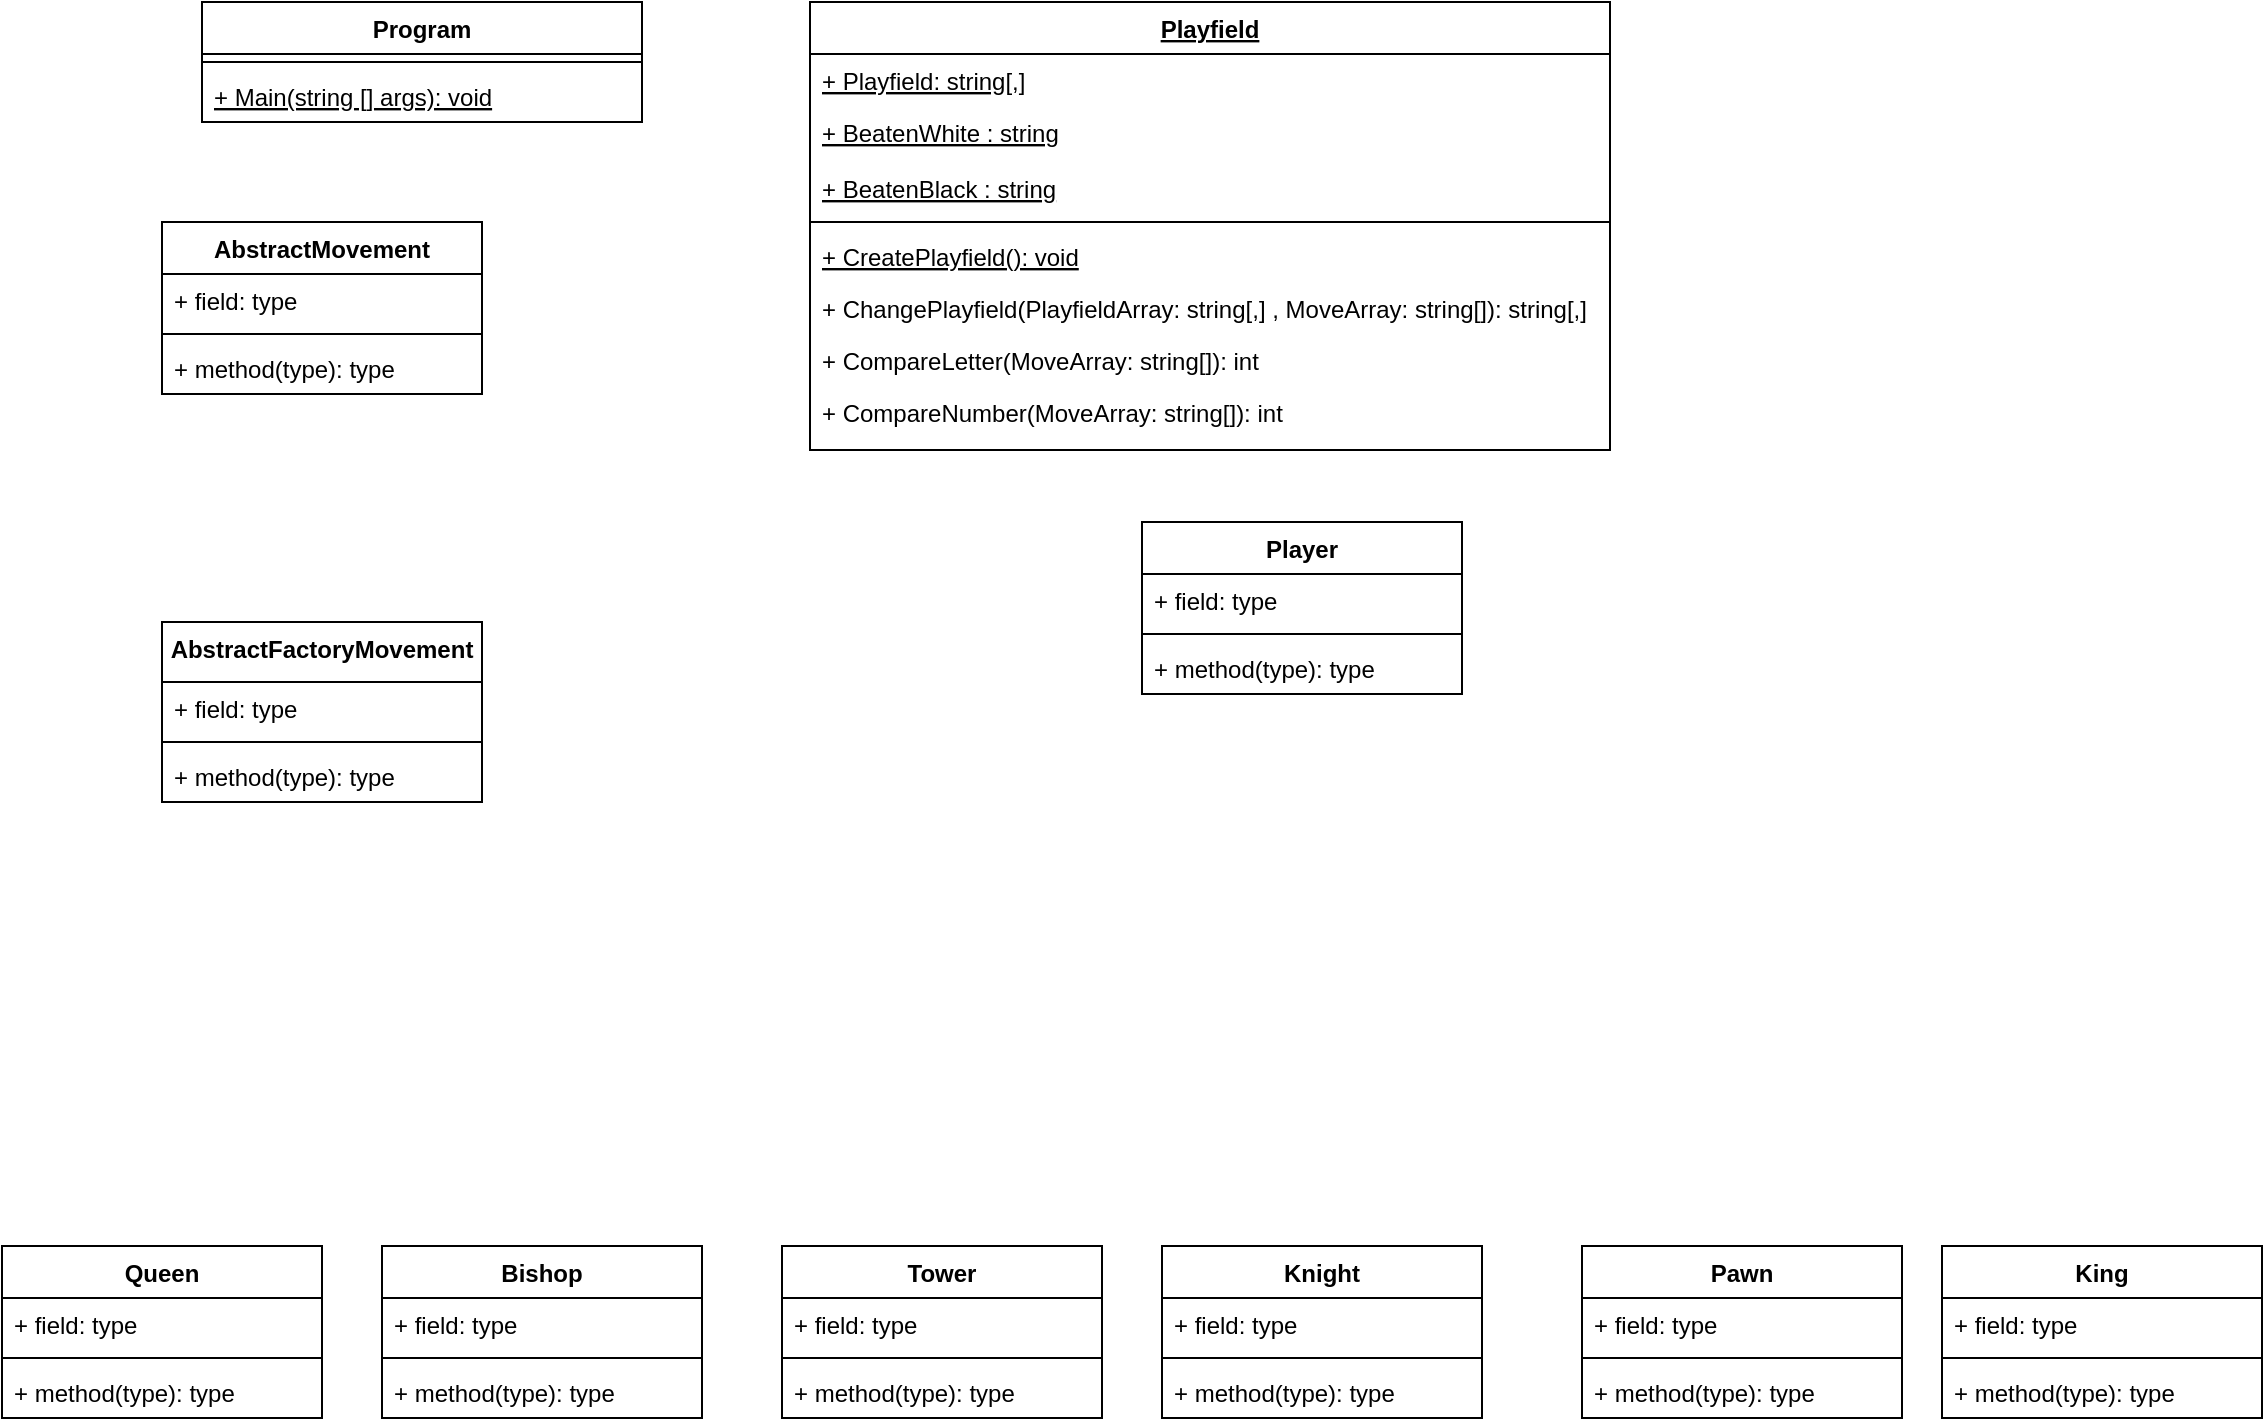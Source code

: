 <mxfile version="15.8.8" type="github">
  <diagram id="C5RBs43oDa-KdzZeNtuy" name="Page-1">
    <mxGraphModel dx="1422" dy="762" grid="1" gridSize="10" guides="1" tooltips="1" connect="1" arrows="1" fold="1" page="1" pageScale="1" pageWidth="827" pageHeight="1169" math="0" shadow="0">
      <root>
        <mxCell id="WIyWlLk6GJQsqaUBKTNV-0" />
        <mxCell id="WIyWlLk6GJQsqaUBKTNV-1" parent="WIyWlLk6GJQsqaUBKTNV-0" />
        <mxCell id="Tf17XKY55SGZhRPZg_UY-4" value="Program" style="swimlane;fontStyle=1;align=center;verticalAlign=top;childLayout=stackLayout;horizontal=1;startSize=26;horizontalStack=0;resizeParent=1;resizeParentMax=0;resizeLast=0;collapsible=1;marginBottom=0;" parent="WIyWlLk6GJQsqaUBKTNV-1" vertex="1">
          <mxGeometry x="110" y="30" width="220" height="60" as="geometry" />
        </mxCell>
        <mxCell id="Tf17XKY55SGZhRPZg_UY-6" value="" style="line;strokeWidth=1;fillColor=none;align=left;verticalAlign=middle;spacingTop=-1;spacingLeft=3;spacingRight=3;rotatable=0;labelPosition=right;points=[];portConstraint=eastwest;" parent="Tf17XKY55SGZhRPZg_UY-4" vertex="1">
          <mxGeometry y="26" width="220" height="8" as="geometry" />
        </mxCell>
        <mxCell id="Tf17XKY55SGZhRPZg_UY-7" value="+ Main(string [] args): void" style="text;strokeColor=none;fillColor=none;align=left;verticalAlign=top;spacingLeft=4;spacingRight=4;overflow=hidden;rotatable=0;points=[[0,0.5],[1,0.5]];portConstraint=eastwest;fontStyle=4" parent="Tf17XKY55SGZhRPZg_UY-4" vertex="1">
          <mxGeometry y="34" width="220" height="26" as="geometry" />
        </mxCell>
        <mxCell id="Tf17XKY55SGZhRPZg_UY-8" value="Playfield" style="swimlane;fontStyle=5;align=center;verticalAlign=top;childLayout=stackLayout;horizontal=1;startSize=26;horizontalStack=0;resizeParent=1;resizeParentMax=0;resizeLast=0;collapsible=1;marginBottom=0;" parent="WIyWlLk6GJQsqaUBKTNV-1" vertex="1">
          <mxGeometry x="414" y="30" width="400" height="224" as="geometry">
            <mxRectangle x="420" y="130" width="80" height="26" as="alternateBounds" />
          </mxGeometry>
        </mxCell>
        <mxCell id="4JJJEsUjq_ikRtq-0ztY-24" value="+ Playfield: string[,]" style="text;strokeColor=none;fillColor=none;align=left;verticalAlign=top;spacingLeft=4;spacingRight=4;overflow=hidden;rotatable=0;points=[[0,0.5],[1,0.5]];portConstraint=eastwest;fontStyle=4" vertex="1" parent="Tf17XKY55SGZhRPZg_UY-8">
          <mxGeometry y="26" width="400" height="26" as="geometry" />
        </mxCell>
        <mxCell id="Tf17XKY55SGZhRPZg_UY-9" value="+ BeatenWhite : string&#xa;" style="text;strokeColor=none;fillColor=none;align=left;verticalAlign=top;spacingLeft=4;spacingRight=4;overflow=hidden;rotatable=0;points=[[0,0.5],[1,0.5]];portConstraint=eastwest;fontStyle=4" parent="Tf17XKY55SGZhRPZg_UY-8" vertex="1">
          <mxGeometry y="52" width="400" height="28" as="geometry" />
        </mxCell>
        <mxCell id="4JJJEsUjq_ikRtq-0ztY-25" value="+ BeatenBlack : string&#xa;" style="text;strokeColor=none;fillColor=none;align=left;verticalAlign=top;spacingLeft=4;spacingRight=4;overflow=hidden;rotatable=0;points=[[0,0.5],[1,0.5]];portConstraint=eastwest;fontStyle=4" vertex="1" parent="Tf17XKY55SGZhRPZg_UY-8">
          <mxGeometry y="80" width="400" height="26" as="geometry" />
        </mxCell>
        <mxCell id="Tf17XKY55SGZhRPZg_UY-10" value="" style="line;strokeWidth=1;fillColor=none;align=left;verticalAlign=middle;spacingTop=-1;spacingLeft=3;spacingRight=3;rotatable=0;labelPosition=right;points=[];portConstraint=eastwest;" parent="Tf17XKY55SGZhRPZg_UY-8" vertex="1">
          <mxGeometry y="106" width="400" height="8" as="geometry" />
        </mxCell>
        <mxCell id="Tf17XKY55SGZhRPZg_UY-11" value="+ CreatePlayfield(): void&#xa;" style="text;strokeColor=none;fillColor=none;align=left;verticalAlign=top;spacingLeft=4;spacingRight=4;overflow=hidden;rotatable=0;points=[[0,0.5],[1,0.5]];portConstraint=eastwest;fontStyle=4" parent="Tf17XKY55SGZhRPZg_UY-8" vertex="1">
          <mxGeometry y="114" width="400" height="26" as="geometry" />
        </mxCell>
        <mxCell id="4JJJEsUjq_ikRtq-0ztY-23" value="+ ChangePlayfield(PlayfieldArray: string[,] , MoveArray: string[]): string[,]" style="text;strokeColor=none;fillColor=none;align=left;verticalAlign=top;spacingLeft=4;spacingRight=4;overflow=hidden;rotatable=0;points=[[0,0.5],[1,0.5]];portConstraint=eastwest;" vertex="1" parent="Tf17XKY55SGZhRPZg_UY-8">
          <mxGeometry y="140" width="400" height="26" as="geometry" />
        </mxCell>
        <mxCell id="4JJJEsUjq_ikRtq-0ztY-22" value="+ CompareLetter(MoveArray: string[]): int" style="text;strokeColor=none;fillColor=none;align=left;verticalAlign=top;spacingLeft=4;spacingRight=4;overflow=hidden;rotatable=0;points=[[0,0.5],[1,0.5]];portConstraint=eastwest;" vertex="1" parent="Tf17XKY55SGZhRPZg_UY-8">
          <mxGeometry y="166" width="400" height="26" as="geometry" />
        </mxCell>
        <mxCell id="4JJJEsUjq_ikRtq-0ztY-21" value="+ CompareNumber(MoveArray: string[]): int" style="text;strokeColor=none;fillColor=none;align=left;verticalAlign=top;spacingLeft=4;spacingRight=4;overflow=hidden;rotatable=0;points=[[0,0.5],[1,0.5]];portConstraint=eastwest;" vertex="1" parent="Tf17XKY55SGZhRPZg_UY-8">
          <mxGeometry y="192" width="400" height="32" as="geometry" />
        </mxCell>
        <mxCell id="MZ91Y8E_xrkJp-yLHan--0" value="AbstractMovement" style="swimlane;fontStyle=1;align=center;verticalAlign=top;childLayout=stackLayout;horizontal=1;startSize=26;horizontalStack=0;resizeParent=1;resizeParentMax=0;resizeLast=0;collapsible=1;marginBottom=0;" parent="WIyWlLk6GJQsqaUBKTNV-1" vertex="1">
          <mxGeometry x="90" y="140" width="160" height="86" as="geometry" />
        </mxCell>
        <mxCell id="MZ91Y8E_xrkJp-yLHan--1" value="+ field: type" style="text;strokeColor=none;fillColor=none;align=left;verticalAlign=top;spacingLeft=4;spacingRight=4;overflow=hidden;rotatable=0;points=[[0,0.5],[1,0.5]];portConstraint=eastwest;" parent="MZ91Y8E_xrkJp-yLHan--0" vertex="1">
          <mxGeometry y="26" width="160" height="26" as="geometry" />
        </mxCell>
        <mxCell id="MZ91Y8E_xrkJp-yLHan--2" value="" style="line;strokeWidth=1;fillColor=none;align=left;verticalAlign=middle;spacingTop=-1;spacingLeft=3;spacingRight=3;rotatable=0;labelPosition=right;points=[];portConstraint=eastwest;" parent="MZ91Y8E_xrkJp-yLHan--0" vertex="1">
          <mxGeometry y="52" width="160" height="8" as="geometry" />
        </mxCell>
        <mxCell id="MZ91Y8E_xrkJp-yLHan--3" value="+ method(type): type" style="text;strokeColor=none;fillColor=none;align=left;verticalAlign=top;spacingLeft=4;spacingRight=4;overflow=hidden;rotatable=0;points=[[0,0.5],[1,0.5]];portConstraint=eastwest;" parent="MZ91Y8E_xrkJp-yLHan--0" vertex="1">
          <mxGeometry y="60" width="160" height="26" as="geometry" />
        </mxCell>
        <mxCell id="MZ91Y8E_xrkJp-yLHan--4" value="Player" style="swimlane;fontStyle=1;align=center;verticalAlign=top;childLayout=stackLayout;horizontal=1;startSize=26;horizontalStack=0;resizeParent=1;resizeParentMax=0;resizeLast=0;collapsible=1;marginBottom=0;" parent="WIyWlLk6GJQsqaUBKTNV-1" vertex="1">
          <mxGeometry x="580" y="290" width="160" height="86" as="geometry" />
        </mxCell>
        <mxCell id="MZ91Y8E_xrkJp-yLHan--5" value="+ field: type" style="text;strokeColor=none;fillColor=none;align=left;verticalAlign=top;spacingLeft=4;spacingRight=4;overflow=hidden;rotatable=0;points=[[0,0.5],[1,0.5]];portConstraint=eastwest;" parent="MZ91Y8E_xrkJp-yLHan--4" vertex="1">
          <mxGeometry y="26" width="160" height="26" as="geometry" />
        </mxCell>
        <mxCell id="MZ91Y8E_xrkJp-yLHan--6" value="" style="line;strokeWidth=1;fillColor=none;align=left;verticalAlign=middle;spacingTop=-1;spacingLeft=3;spacingRight=3;rotatable=0;labelPosition=right;points=[];portConstraint=eastwest;" parent="MZ91Y8E_xrkJp-yLHan--4" vertex="1">
          <mxGeometry y="52" width="160" height="8" as="geometry" />
        </mxCell>
        <mxCell id="MZ91Y8E_xrkJp-yLHan--7" value="+ method(type): type" style="text;strokeColor=none;fillColor=none;align=left;verticalAlign=top;spacingLeft=4;spacingRight=4;overflow=hidden;rotatable=0;points=[[0,0.5],[1,0.5]];portConstraint=eastwest;" parent="MZ91Y8E_xrkJp-yLHan--4" vertex="1">
          <mxGeometry y="60" width="160" height="26" as="geometry" />
        </mxCell>
        <mxCell id="4JJJEsUjq_ikRtq-0ztY-26" value="AbstractFactoryMovement" style="swimlane;fontStyle=1;align=center;verticalAlign=top;childLayout=stackLayout;horizontal=1;startSize=30;horizontalStack=0;resizeParent=1;resizeParentMax=0;resizeLast=0;collapsible=1;marginBottom=0;" vertex="1" parent="WIyWlLk6GJQsqaUBKTNV-1">
          <mxGeometry x="90" y="340" width="160" height="90" as="geometry" />
        </mxCell>
        <mxCell id="4JJJEsUjq_ikRtq-0ztY-27" value="+ field: type" style="text;strokeColor=none;fillColor=none;align=left;verticalAlign=top;spacingLeft=4;spacingRight=4;overflow=hidden;rotatable=0;points=[[0,0.5],[1,0.5]];portConstraint=eastwest;" vertex="1" parent="4JJJEsUjq_ikRtq-0ztY-26">
          <mxGeometry y="30" width="160" height="26" as="geometry" />
        </mxCell>
        <mxCell id="4JJJEsUjq_ikRtq-0ztY-28" value="" style="line;strokeWidth=1;fillColor=none;align=left;verticalAlign=middle;spacingTop=-1;spacingLeft=3;spacingRight=3;rotatable=0;labelPosition=right;points=[];portConstraint=eastwest;" vertex="1" parent="4JJJEsUjq_ikRtq-0ztY-26">
          <mxGeometry y="56" width="160" height="8" as="geometry" />
        </mxCell>
        <mxCell id="4JJJEsUjq_ikRtq-0ztY-29" value="+ method(type): type" style="text;strokeColor=none;fillColor=none;align=left;verticalAlign=top;spacingLeft=4;spacingRight=4;overflow=hidden;rotatable=0;points=[[0,0.5],[1,0.5]];portConstraint=eastwest;" vertex="1" parent="4JJJEsUjq_ikRtq-0ztY-26">
          <mxGeometry y="64" width="160" height="26" as="geometry" />
        </mxCell>
        <mxCell id="4JJJEsUjq_ikRtq-0ztY-30" value="Tower" style="swimlane;fontStyle=1;align=center;verticalAlign=top;childLayout=stackLayout;horizontal=1;startSize=26;horizontalStack=0;resizeParent=1;resizeParentMax=0;resizeLast=0;collapsible=1;marginBottom=0;" vertex="1" parent="WIyWlLk6GJQsqaUBKTNV-1">
          <mxGeometry x="400" y="652" width="160" height="86" as="geometry" />
        </mxCell>
        <mxCell id="4JJJEsUjq_ikRtq-0ztY-31" value="+ field: type" style="text;strokeColor=none;fillColor=none;align=left;verticalAlign=top;spacingLeft=4;spacingRight=4;overflow=hidden;rotatable=0;points=[[0,0.5],[1,0.5]];portConstraint=eastwest;" vertex="1" parent="4JJJEsUjq_ikRtq-0ztY-30">
          <mxGeometry y="26" width="160" height="26" as="geometry" />
        </mxCell>
        <mxCell id="4JJJEsUjq_ikRtq-0ztY-32" value="" style="line;strokeWidth=1;fillColor=none;align=left;verticalAlign=middle;spacingTop=-1;spacingLeft=3;spacingRight=3;rotatable=0;labelPosition=right;points=[];portConstraint=eastwest;" vertex="1" parent="4JJJEsUjq_ikRtq-0ztY-30">
          <mxGeometry y="52" width="160" height="8" as="geometry" />
        </mxCell>
        <mxCell id="4JJJEsUjq_ikRtq-0ztY-33" value="+ method(type): type" style="text;strokeColor=none;fillColor=none;align=left;verticalAlign=top;spacingLeft=4;spacingRight=4;overflow=hidden;rotatable=0;points=[[0,0.5],[1,0.5]];portConstraint=eastwest;" vertex="1" parent="4JJJEsUjq_ikRtq-0ztY-30">
          <mxGeometry y="60" width="160" height="26" as="geometry" />
        </mxCell>
        <mxCell id="4JJJEsUjq_ikRtq-0ztY-34" value="Bishop" style="swimlane;fontStyle=1;align=center;verticalAlign=top;childLayout=stackLayout;horizontal=1;startSize=26;horizontalStack=0;resizeParent=1;resizeParentMax=0;resizeLast=0;collapsible=1;marginBottom=0;" vertex="1" parent="WIyWlLk6GJQsqaUBKTNV-1">
          <mxGeometry x="200" y="652" width="160" height="86" as="geometry" />
        </mxCell>
        <mxCell id="4JJJEsUjq_ikRtq-0ztY-35" value="+ field: type" style="text;strokeColor=none;fillColor=none;align=left;verticalAlign=top;spacingLeft=4;spacingRight=4;overflow=hidden;rotatable=0;points=[[0,0.5],[1,0.5]];portConstraint=eastwest;" vertex="1" parent="4JJJEsUjq_ikRtq-0ztY-34">
          <mxGeometry y="26" width="160" height="26" as="geometry" />
        </mxCell>
        <mxCell id="4JJJEsUjq_ikRtq-0ztY-36" value="" style="line;strokeWidth=1;fillColor=none;align=left;verticalAlign=middle;spacingTop=-1;spacingLeft=3;spacingRight=3;rotatable=0;labelPosition=right;points=[];portConstraint=eastwest;" vertex="1" parent="4JJJEsUjq_ikRtq-0ztY-34">
          <mxGeometry y="52" width="160" height="8" as="geometry" />
        </mxCell>
        <mxCell id="4JJJEsUjq_ikRtq-0ztY-37" value="+ method(type): type" style="text;strokeColor=none;fillColor=none;align=left;verticalAlign=top;spacingLeft=4;spacingRight=4;overflow=hidden;rotatable=0;points=[[0,0.5],[1,0.5]];portConstraint=eastwest;" vertex="1" parent="4JJJEsUjq_ikRtq-0ztY-34">
          <mxGeometry y="60" width="160" height="26" as="geometry" />
        </mxCell>
        <mxCell id="4JJJEsUjq_ikRtq-0ztY-38" value="Knight" style="swimlane;fontStyle=1;align=center;verticalAlign=top;childLayout=stackLayout;horizontal=1;startSize=26;horizontalStack=0;resizeParent=1;resizeParentMax=0;resizeLast=0;collapsible=1;marginBottom=0;" vertex="1" parent="WIyWlLk6GJQsqaUBKTNV-1">
          <mxGeometry x="590" y="652" width="160" height="86" as="geometry" />
        </mxCell>
        <mxCell id="4JJJEsUjq_ikRtq-0ztY-39" value="+ field: type" style="text;strokeColor=none;fillColor=none;align=left;verticalAlign=top;spacingLeft=4;spacingRight=4;overflow=hidden;rotatable=0;points=[[0,0.5],[1,0.5]];portConstraint=eastwest;" vertex="1" parent="4JJJEsUjq_ikRtq-0ztY-38">
          <mxGeometry y="26" width="160" height="26" as="geometry" />
        </mxCell>
        <mxCell id="4JJJEsUjq_ikRtq-0ztY-40" value="" style="line;strokeWidth=1;fillColor=none;align=left;verticalAlign=middle;spacingTop=-1;spacingLeft=3;spacingRight=3;rotatable=0;labelPosition=right;points=[];portConstraint=eastwest;" vertex="1" parent="4JJJEsUjq_ikRtq-0ztY-38">
          <mxGeometry y="52" width="160" height="8" as="geometry" />
        </mxCell>
        <mxCell id="4JJJEsUjq_ikRtq-0ztY-41" value="+ method(type): type" style="text;strokeColor=none;fillColor=none;align=left;verticalAlign=top;spacingLeft=4;spacingRight=4;overflow=hidden;rotatable=0;points=[[0,0.5],[1,0.5]];portConstraint=eastwest;" vertex="1" parent="4JJJEsUjq_ikRtq-0ztY-38">
          <mxGeometry y="60" width="160" height="26" as="geometry" />
        </mxCell>
        <mxCell id="4JJJEsUjq_ikRtq-0ztY-42" value="Queen" style="swimlane;fontStyle=1;align=center;verticalAlign=top;childLayout=stackLayout;horizontal=1;startSize=26;horizontalStack=0;resizeParent=1;resizeParentMax=0;resizeLast=0;collapsible=1;marginBottom=0;" vertex="1" parent="WIyWlLk6GJQsqaUBKTNV-1">
          <mxGeometry x="10" y="652" width="160" height="86" as="geometry" />
        </mxCell>
        <mxCell id="4JJJEsUjq_ikRtq-0ztY-43" value="+ field: type" style="text;strokeColor=none;fillColor=none;align=left;verticalAlign=top;spacingLeft=4;spacingRight=4;overflow=hidden;rotatable=0;points=[[0,0.5],[1,0.5]];portConstraint=eastwest;" vertex="1" parent="4JJJEsUjq_ikRtq-0ztY-42">
          <mxGeometry y="26" width="160" height="26" as="geometry" />
        </mxCell>
        <mxCell id="4JJJEsUjq_ikRtq-0ztY-44" value="" style="line;strokeWidth=1;fillColor=none;align=left;verticalAlign=middle;spacingTop=-1;spacingLeft=3;spacingRight=3;rotatable=0;labelPosition=right;points=[];portConstraint=eastwest;" vertex="1" parent="4JJJEsUjq_ikRtq-0ztY-42">
          <mxGeometry y="52" width="160" height="8" as="geometry" />
        </mxCell>
        <mxCell id="4JJJEsUjq_ikRtq-0ztY-45" value="+ method(type): type" style="text;strokeColor=none;fillColor=none;align=left;verticalAlign=top;spacingLeft=4;spacingRight=4;overflow=hidden;rotatable=0;points=[[0,0.5],[1,0.5]];portConstraint=eastwest;" vertex="1" parent="4JJJEsUjq_ikRtq-0ztY-42">
          <mxGeometry y="60" width="160" height="26" as="geometry" />
        </mxCell>
        <mxCell id="4JJJEsUjq_ikRtq-0ztY-46" value="Pawn" style="swimlane;fontStyle=1;align=center;verticalAlign=top;childLayout=stackLayout;horizontal=1;startSize=26;horizontalStack=0;resizeParent=1;resizeParentMax=0;resizeLast=0;collapsible=1;marginBottom=0;" vertex="1" parent="WIyWlLk6GJQsqaUBKTNV-1">
          <mxGeometry x="800" y="652" width="160" height="86" as="geometry" />
        </mxCell>
        <mxCell id="4JJJEsUjq_ikRtq-0ztY-47" value="+ field: type" style="text;strokeColor=none;fillColor=none;align=left;verticalAlign=top;spacingLeft=4;spacingRight=4;overflow=hidden;rotatable=0;points=[[0,0.5],[1,0.5]];portConstraint=eastwest;" vertex="1" parent="4JJJEsUjq_ikRtq-0ztY-46">
          <mxGeometry y="26" width="160" height="26" as="geometry" />
        </mxCell>
        <mxCell id="4JJJEsUjq_ikRtq-0ztY-48" value="" style="line;strokeWidth=1;fillColor=none;align=left;verticalAlign=middle;spacingTop=-1;spacingLeft=3;spacingRight=3;rotatable=0;labelPosition=right;points=[];portConstraint=eastwest;" vertex="1" parent="4JJJEsUjq_ikRtq-0ztY-46">
          <mxGeometry y="52" width="160" height="8" as="geometry" />
        </mxCell>
        <mxCell id="4JJJEsUjq_ikRtq-0ztY-49" value="+ method(type): type" style="text;strokeColor=none;fillColor=none;align=left;verticalAlign=top;spacingLeft=4;spacingRight=4;overflow=hidden;rotatable=0;points=[[0,0.5],[1,0.5]];portConstraint=eastwest;" vertex="1" parent="4JJJEsUjq_ikRtq-0ztY-46">
          <mxGeometry y="60" width="160" height="26" as="geometry" />
        </mxCell>
        <mxCell id="4JJJEsUjq_ikRtq-0ztY-50" value="King" style="swimlane;fontStyle=1;align=center;verticalAlign=top;childLayout=stackLayout;horizontal=1;startSize=26;horizontalStack=0;resizeParent=1;resizeParentMax=0;resizeLast=0;collapsible=1;marginBottom=0;" vertex="1" parent="WIyWlLk6GJQsqaUBKTNV-1">
          <mxGeometry x="980" y="652" width="160" height="86" as="geometry" />
        </mxCell>
        <mxCell id="4JJJEsUjq_ikRtq-0ztY-51" value="+ field: type" style="text;strokeColor=none;fillColor=none;align=left;verticalAlign=top;spacingLeft=4;spacingRight=4;overflow=hidden;rotatable=0;points=[[0,0.5],[1,0.5]];portConstraint=eastwest;" vertex="1" parent="4JJJEsUjq_ikRtq-0ztY-50">
          <mxGeometry y="26" width="160" height="26" as="geometry" />
        </mxCell>
        <mxCell id="4JJJEsUjq_ikRtq-0ztY-52" value="" style="line;strokeWidth=1;fillColor=none;align=left;verticalAlign=middle;spacingTop=-1;spacingLeft=3;spacingRight=3;rotatable=0;labelPosition=right;points=[];portConstraint=eastwest;" vertex="1" parent="4JJJEsUjq_ikRtq-0ztY-50">
          <mxGeometry y="52" width="160" height="8" as="geometry" />
        </mxCell>
        <mxCell id="4JJJEsUjq_ikRtq-0ztY-53" value="+ method(type): type" style="text;strokeColor=none;fillColor=none;align=left;verticalAlign=top;spacingLeft=4;spacingRight=4;overflow=hidden;rotatable=0;points=[[0,0.5],[1,0.5]];portConstraint=eastwest;" vertex="1" parent="4JJJEsUjq_ikRtq-0ztY-50">
          <mxGeometry y="60" width="160" height="26" as="geometry" />
        </mxCell>
      </root>
    </mxGraphModel>
  </diagram>
</mxfile>

